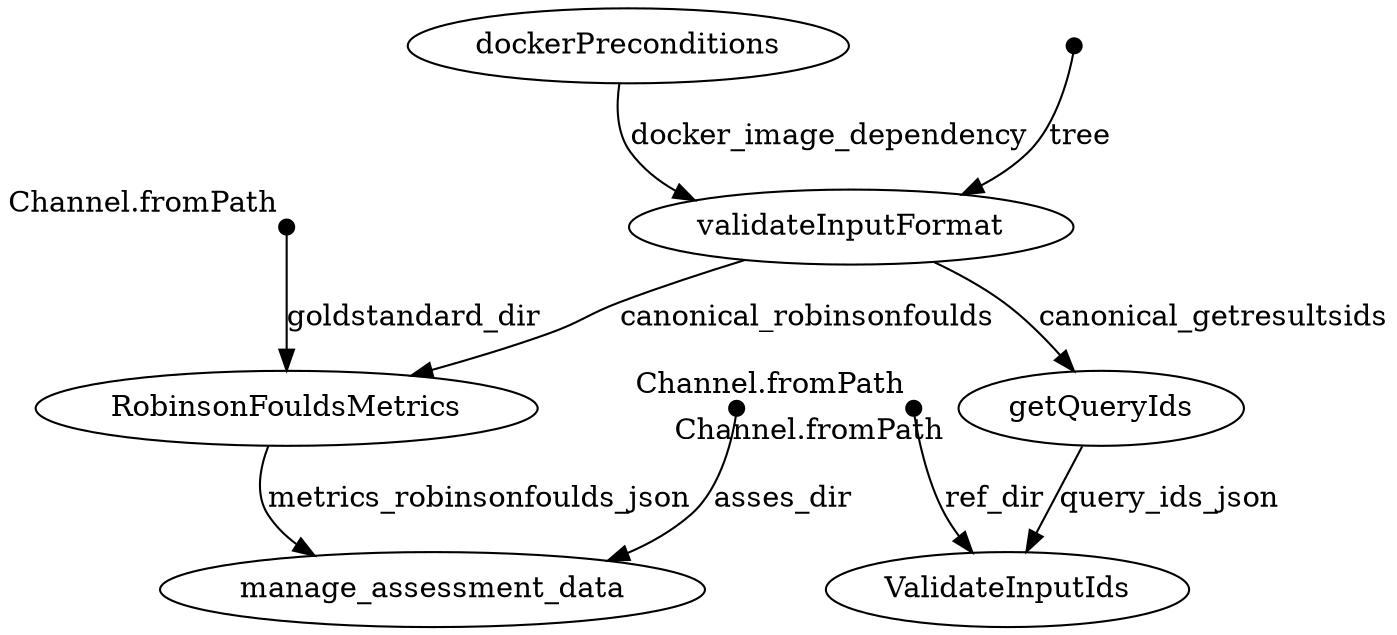 digraph "DAG" {
p0 [shape=point,label="",fixedsize=true,width=0.1,xlabel="Channel.fromPath"];
p8 [label="RobinsonFouldsMetrics"];
p0 -> p8 [label="goldstandard_dir"];

p1 [shape=point,label="",fixedsize=true,width=0.1,xlabel="Channel.fromPath"];
p7 [label="ValidateInputIds"];
p1 -> p7 [label="ref_dir"];

p2 [shape=point,label="",fixedsize=true,width=0.1,xlabel="Channel.fromPath"];
p9 [label="manage_assessment_data"];
p2 -> p9 [label="asses_dir"];

p3 [label="dockerPreconditions"];
p5 [label="validateInputFormat"];
p3 -> p5 [label="docker_image_dependency"];

p4 [shape=point,label="",fixedsize=true,width=0.1];
p5 [label="validateInputFormat"];
p4 -> p5 [label="tree"];

p5 [label="validateInputFormat"];
p6 [label="getQueryIds"];
p5 -> p6 [label="canonical_getresultsids"];

p5 [label="validateInputFormat"];
p8 [label="RobinsonFouldsMetrics"];
p5 -> p8 [label="canonical_robinsonfoulds"];

p6 [label="getQueryIds"];
p7 [label="ValidateInputIds"];
p6 -> p7 [label="query_ids_json"];

p8 [label="RobinsonFouldsMetrics"];
p9 [label="manage_assessment_data"];
p8 -> p9 [label="metrics_robinsonfoulds_json"];

}
